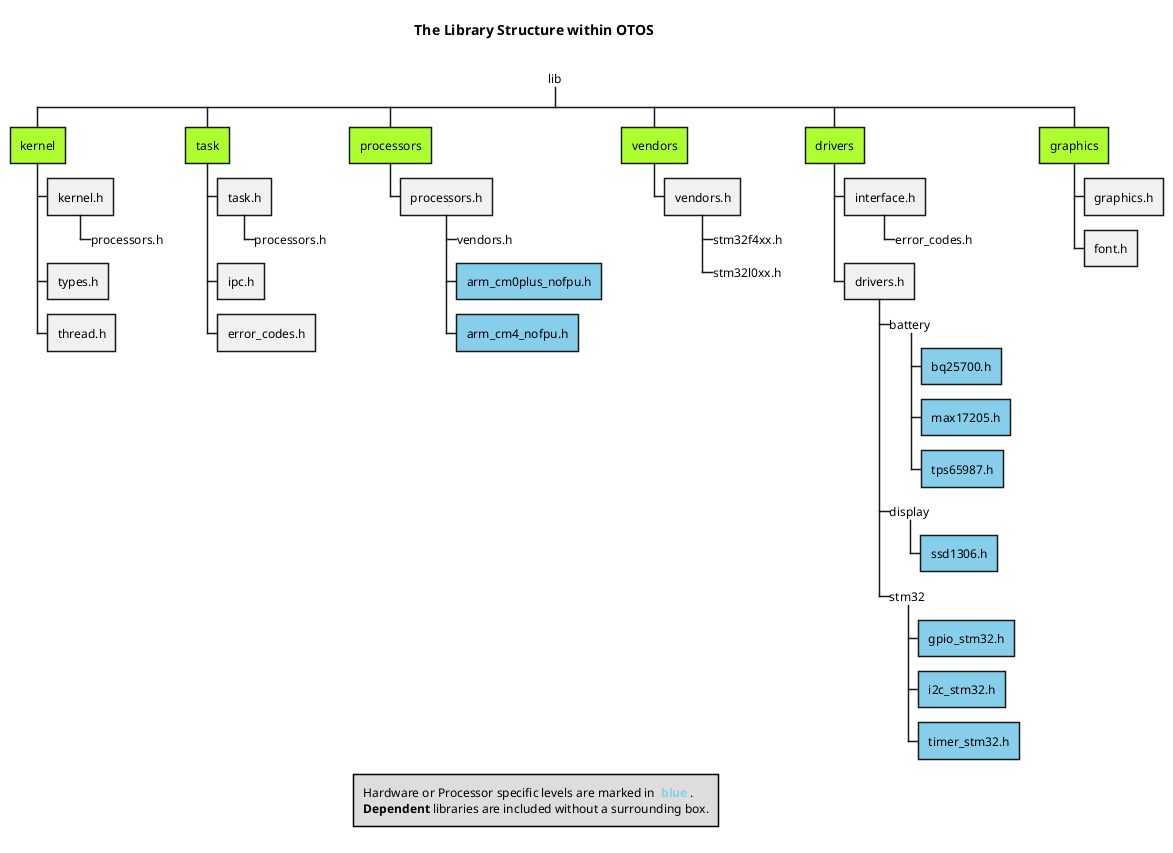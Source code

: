 @startwbs WBS_LibStructure
title The Library Structure within **OTOS** \n
legend Hardware or Processor specific levels are marked in **<color #SkyBlue> blue </color>**.\n<b>Dependent</b> libraries are included without a surrounding box.

*_ lib

' === Kernel ===
**[#GreenYellow] kernel
*** kernel.h
****_ processors.h
' *** schedule.h
*** types.h
*** thread.h

' === Task ===
**[#GreenYellow] task
*** task.h
****_ processors.h
*** ipc.h
*** error_codes.h

' === Processors ===
**[#GreenYellow] processors
*** processors.h
****_ vendors.h
****[#SkyBlue] arm_cm0plus_nofpu.h
****[#SkyBlue] arm_cm4_nofpu.h

' === Vendors ===
**[#GreenYellow] vendors
*** vendors.h
****_ stm32f4xx.h
****_ stm32l0xx.h

' === Drivers ===
**[#GreenYellow] drivers
*** interface.h
****_ error_codes.h
*** drivers.h
****_ battery
*****[#SkyBlue] bq25700.h
*****[#SkyBlue] max17205.h
*****[#SkyBlue] tps65987.h
****_ display
*****[#SkyBlue] ssd1306.h
****_ stm32
*****[#SkyBlue] gpio_stm32.h
*****[#SkyBlue] i2c_stm32.h
*****[#SkyBlue] timer_stm32.h

' === Graphics ===
**[#GreenYellow] graphics
*** graphics.h
*** font.h

@endwbs